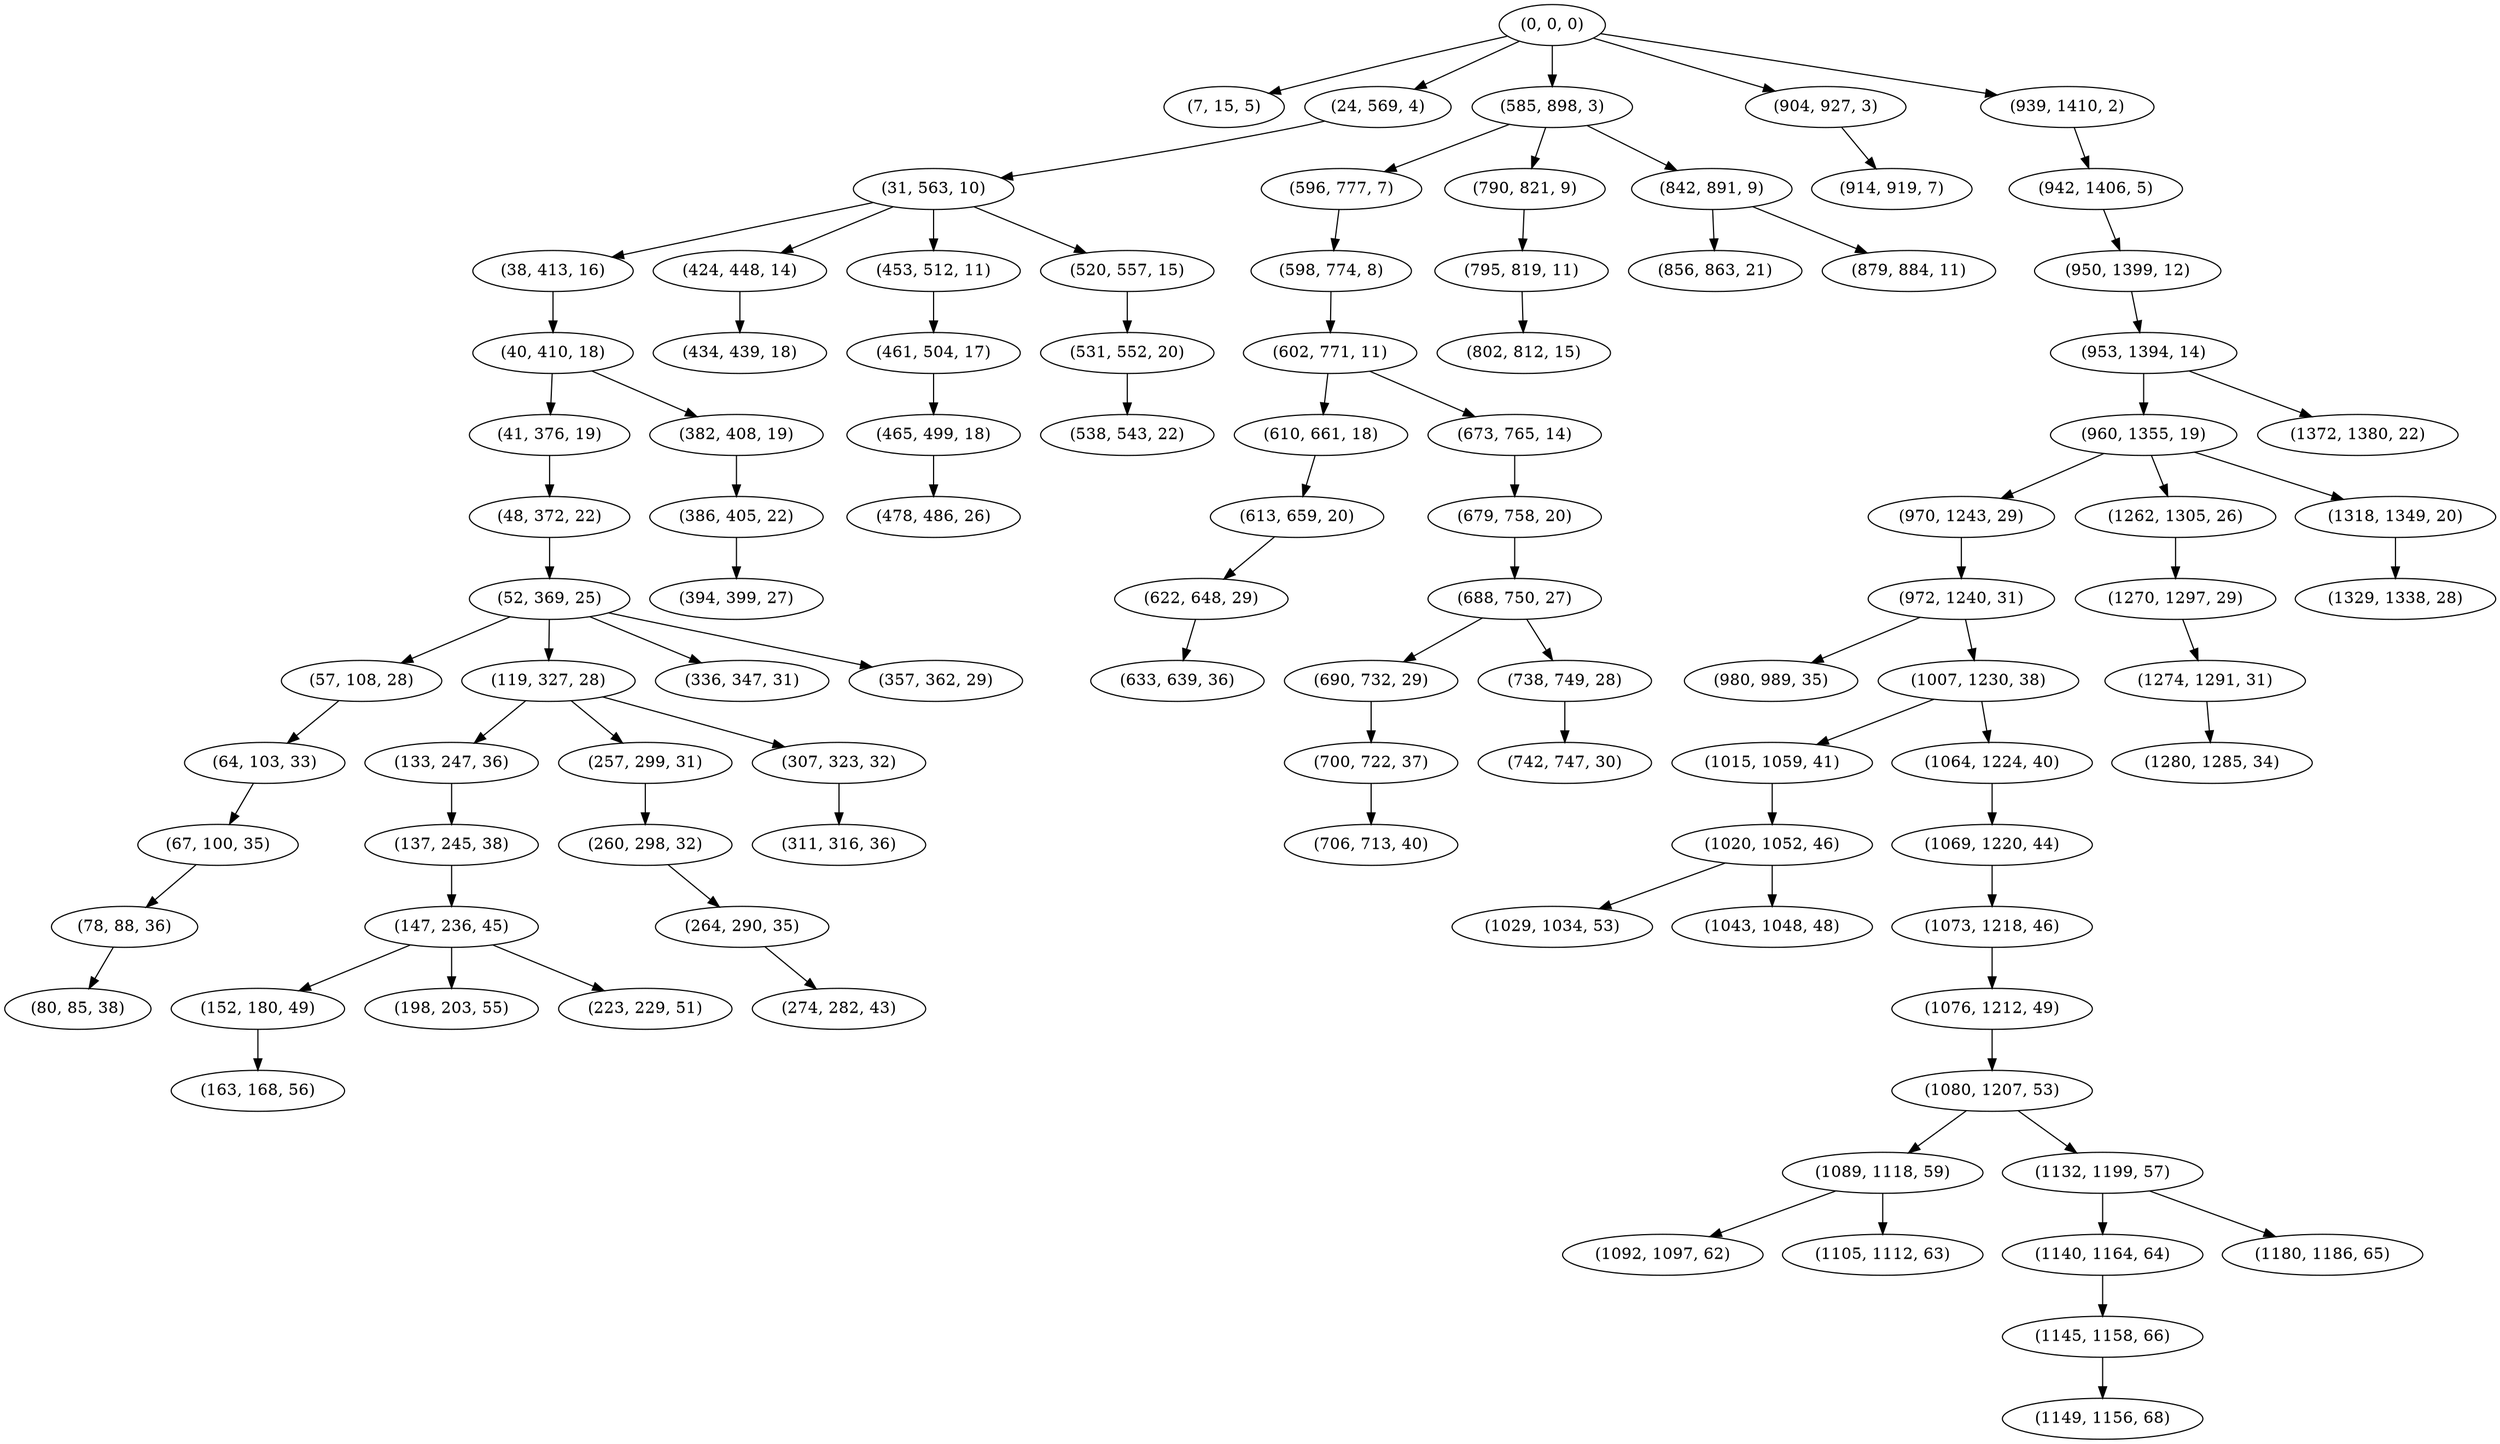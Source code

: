 digraph tree {
    "(0, 0, 0)";
    "(7, 15, 5)";
    "(24, 569, 4)";
    "(31, 563, 10)";
    "(38, 413, 16)";
    "(40, 410, 18)";
    "(41, 376, 19)";
    "(48, 372, 22)";
    "(52, 369, 25)";
    "(57, 108, 28)";
    "(64, 103, 33)";
    "(67, 100, 35)";
    "(78, 88, 36)";
    "(80, 85, 38)";
    "(119, 327, 28)";
    "(133, 247, 36)";
    "(137, 245, 38)";
    "(147, 236, 45)";
    "(152, 180, 49)";
    "(163, 168, 56)";
    "(198, 203, 55)";
    "(223, 229, 51)";
    "(257, 299, 31)";
    "(260, 298, 32)";
    "(264, 290, 35)";
    "(274, 282, 43)";
    "(307, 323, 32)";
    "(311, 316, 36)";
    "(336, 347, 31)";
    "(357, 362, 29)";
    "(382, 408, 19)";
    "(386, 405, 22)";
    "(394, 399, 27)";
    "(424, 448, 14)";
    "(434, 439, 18)";
    "(453, 512, 11)";
    "(461, 504, 17)";
    "(465, 499, 18)";
    "(478, 486, 26)";
    "(520, 557, 15)";
    "(531, 552, 20)";
    "(538, 543, 22)";
    "(585, 898, 3)";
    "(596, 777, 7)";
    "(598, 774, 8)";
    "(602, 771, 11)";
    "(610, 661, 18)";
    "(613, 659, 20)";
    "(622, 648, 29)";
    "(633, 639, 36)";
    "(673, 765, 14)";
    "(679, 758, 20)";
    "(688, 750, 27)";
    "(690, 732, 29)";
    "(700, 722, 37)";
    "(706, 713, 40)";
    "(738, 749, 28)";
    "(742, 747, 30)";
    "(790, 821, 9)";
    "(795, 819, 11)";
    "(802, 812, 15)";
    "(842, 891, 9)";
    "(856, 863, 21)";
    "(879, 884, 11)";
    "(904, 927, 3)";
    "(914, 919, 7)";
    "(939, 1410, 2)";
    "(942, 1406, 5)";
    "(950, 1399, 12)";
    "(953, 1394, 14)";
    "(960, 1355, 19)";
    "(970, 1243, 29)";
    "(972, 1240, 31)";
    "(980, 989, 35)";
    "(1007, 1230, 38)";
    "(1015, 1059, 41)";
    "(1020, 1052, 46)";
    "(1029, 1034, 53)";
    "(1043, 1048, 48)";
    "(1064, 1224, 40)";
    "(1069, 1220, 44)";
    "(1073, 1218, 46)";
    "(1076, 1212, 49)";
    "(1080, 1207, 53)";
    "(1089, 1118, 59)";
    "(1092, 1097, 62)";
    "(1105, 1112, 63)";
    "(1132, 1199, 57)";
    "(1140, 1164, 64)";
    "(1145, 1158, 66)";
    "(1149, 1156, 68)";
    "(1180, 1186, 65)";
    "(1262, 1305, 26)";
    "(1270, 1297, 29)";
    "(1274, 1291, 31)";
    "(1280, 1285, 34)";
    "(1318, 1349, 20)";
    "(1329, 1338, 28)";
    "(1372, 1380, 22)";
    "(0, 0, 0)" -> "(7, 15, 5)";
    "(0, 0, 0)" -> "(24, 569, 4)";
    "(0, 0, 0)" -> "(585, 898, 3)";
    "(0, 0, 0)" -> "(904, 927, 3)";
    "(0, 0, 0)" -> "(939, 1410, 2)";
    "(24, 569, 4)" -> "(31, 563, 10)";
    "(31, 563, 10)" -> "(38, 413, 16)";
    "(31, 563, 10)" -> "(424, 448, 14)";
    "(31, 563, 10)" -> "(453, 512, 11)";
    "(31, 563, 10)" -> "(520, 557, 15)";
    "(38, 413, 16)" -> "(40, 410, 18)";
    "(40, 410, 18)" -> "(41, 376, 19)";
    "(40, 410, 18)" -> "(382, 408, 19)";
    "(41, 376, 19)" -> "(48, 372, 22)";
    "(48, 372, 22)" -> "(52, 369, 25)";
    "(52, 369, 25)" -> "(57, 108, 28)";
    "(52, 369, 25)" -> "(119, 327, 28)";
    "(52, 369, 25)" -> "(336, 347, 31)";
    "(52, 369, 25)" -> "(357, 362, 29)";
    "(57, 108, 28)" -> "(64, 103, 33)";
    "(64, 103, 33)" -> "(67, 100, 35)";
    "(67, 100, 35)" -> "(78, 88, 36)";
    "(78, 88, 36)" -> "(80, 85, 38)";
    "(119, 327, 28)" -> "(133, 247, 36)";
    "(119, 327, 28)" -> "(257, 299, 31)";
    "(119, 327, 28)" -> "(307, 323, 32)";
    "(133, 247, 36)" -> "(137, 245, 38)";
    "(137, 245, 38)" -> "(147, 236, 45)";
    "(147, 236, 45)" -> "(152, 180, 49)";
    "(147, 236, 45)" -> "(198, 203, 55)";
    "(147, 236, 45)" -> "(223, 229, 51)";
    "(152, 180, 49)" -> "(163, 168, 56)";
    "(257, 299, 31)" -> "(260, 298, 32)";
    "(260, 298, 32)" -> "(264, 290, 35)";
    "(264, 290, 35)" -> "(274, 282, 43)";
    "(307, 323, 32)" -> "(311, 316, 36)";
    "(382, 408, 19)" -> "(386, 405, 22)";
    "(386, 405, 22)" -> "(394, 399, 27)";
    "(424, 448, 14)" -> "(434, 439, 18)";
    "(453, 512, 11)" -> "(461, 504, 17)";
    "(461, 504, 17)" -> "(465, 499, 18)";
    "(465, 499, 18)" -> "(478, 486, 26)";
    "(520, 557, 15)" -> "(531, 552, 20)";
    "(531, 552, 20)" -> "(538, 543, 22)";
    "(585, 898, 3)" -> "(596, 777, 7)";
    "(585, 898, 3)" -> "(790, 821, 9)";
    "(585, 898, 3)" -> "(842, 891, 9)";
    "(596, 777, 7)" -> "(598, 774, 8)";
    "(598, 774, 8)" -> "(602, 771, 11)";
    "(602, 771, 11)" -> "(610, 661, 18)";
    "(602, 771, 11)" -> "(673, 765, 14)";
    "(610, 661, 18)" -> "(613, 659, 20)";
    "(613, 659, 20)" -> "(622, 648, 29)";
    "(622, 648, 29)" -> "(633, 639, 36)";
    "(673, 765, 14)" -> "(679, 758, 20)";
    "(679, 758, 20)" -> "(688, 750, 27)";
    "(688, 750, 27)" -> "(690, 732, 29)";
    "(688, 750, 27)" -> "(738, 749, 28)";
    "(690, 732, 29)" -> "(700, 722, 37)";
    "(700, 722, 37)" -> "(706, 713, 40)";
    "(738, 749, 28)" -> "(742, 747, 30)";
    "(790, 821, 9)" -> "(795, 819, 11)";
    "(795, 819, 11)" -> "(802, 812, 15)";
    "(842, 891, 9)" -> "(856, 863, 21)";
    "(842, 891, 9)" -> "(879, 884, 11)";
    "(904, 927, 3)" -> "(914, 919, 7)";
    "(939, 1410, 2)" -> "(942, 1406, 5)";
    "(942, 1406, 5)" -> "(950, 1399, 12)";
    "(950, 1399, 12)" -> "(953, 1394, 14)";
    "(953, 1394, 14)" -> "(960, 1355, 19)";
    "(953, 1394, 14)" -> "(1372, 1380, 22)";
    "(960, 1355, 19)" -> "(970, 1243, 29)";
    "(960, 1355, 19)" -> "(1262, 1305, 26)";
    "(960, 1355, 19)" -> "(1318, 1349, 20)";
    "(970, 1243, 29)" -> "(972, 1240, 31)";
    "(972, 1240, 31)" -> "(980, 989, 35)";
    "(972, 1240, 31)" -> "(1007, 1230, 38)";
    "(1007, 1230, 38)" -> "(1015, 1059, 41)";
    "(1007, 1230, 38)" -> "(1064, 1224, 40)";
    "(1015, 1059, 41)" -> "(1020, 1052, 46)";
    "(1020, 1052, 46)" -> "(1029, 1034, 53)";
    "(1020, 1052, 46)" -> "(1043, 1048, 48)";
    "(1064, 1224, 40)" -> "(1069, 1220, 44)";
    "(1069, 1220, 44)" -> "(1073, 1218, 46)";
    "(1073, 1218, 46)" -> "(1076, 1212, 49)";
    "(1076, 1212, 49)" -> "(1080, 1207, 53)";
    "(1080, 1207, 53)" -> "(1089, 1118, 59)";
    "(1080, 1207, 53)" -> "(1132, 1199, 57)";
    "(1089, 1118, 59)" -> "(1092, 1097, 62)";
    "(1089, 1118, 59)" -> "(1105, 1112, 63)";
    "(1132, 1199, 57)" -> "(1140, 1164, 64)";
    "(1132, 1199, 57)" -> "(1180, 1186, 65)";
    "(1140, 1164, 64)" -> "(1145, 1158, 66)";
    "(1145, 1158, 66)" -> "(1149, 1156, 68)";
    "(1262, 1305, 26)" -> "(1270, 1297, 29)";
    "(1270, 1297, 29)" -> "(1274, 1291, 31)";
    "(1274, 1291, 31)" -> "(1280, 1285, 34)";
    "(1318, 1349, 20)" -> "(1329, 1338, 28)";
}
